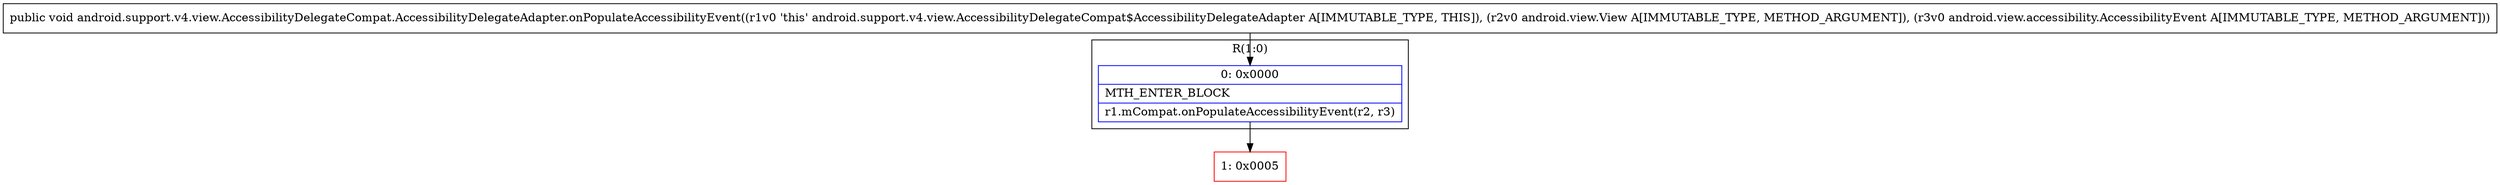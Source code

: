 digraph "CFG forandroid.support.v4.view.AccessibilityDelegateCompat.AccessibilityDelegateAdapter.onPopulateAccessibilityEvent(Landroid\/view\/View;Landroid\/view\/accessibility\/AccessibilityEvent;)V" {
subgraph cluster_Region_1848701 {
label = "R(1:0)";
node [shape=record,color=blue];
Node_0 [shape=record,label="{0\:\ 0x0000|MTH_ENTER_BLOCK\l|r1.mCompat.onPopulateAccessibilityEvent(r2, r3)\l}"];
}
Node_1 [shape=record,color=red,label="{1\:\ 0x0005}"];
MethodNode[shape=record,label="{public void android.support.v4.view.AccessibilityDelegateCompat.AccessibilityDelegateAdapter.onPopulateAccessibilityEvent((r1v0 'this' android.support.v4.view.AccessibilityDelegateCompat$AccessibilityDelegateAdapter A[IMMUTABLE_TYPE, THIS]), (r2v0 android.view.View A[IMMUTABLE_TYPE, METHOD_ARGUMENT]), (r3v0 android.view.accessibility.AccessibilityEvent A[IMMUTABLE_TYPE, METHOD_ARGUMENT])) }"];
MethodNode -> Node_0;
Node_0 -> Node_1;
}

